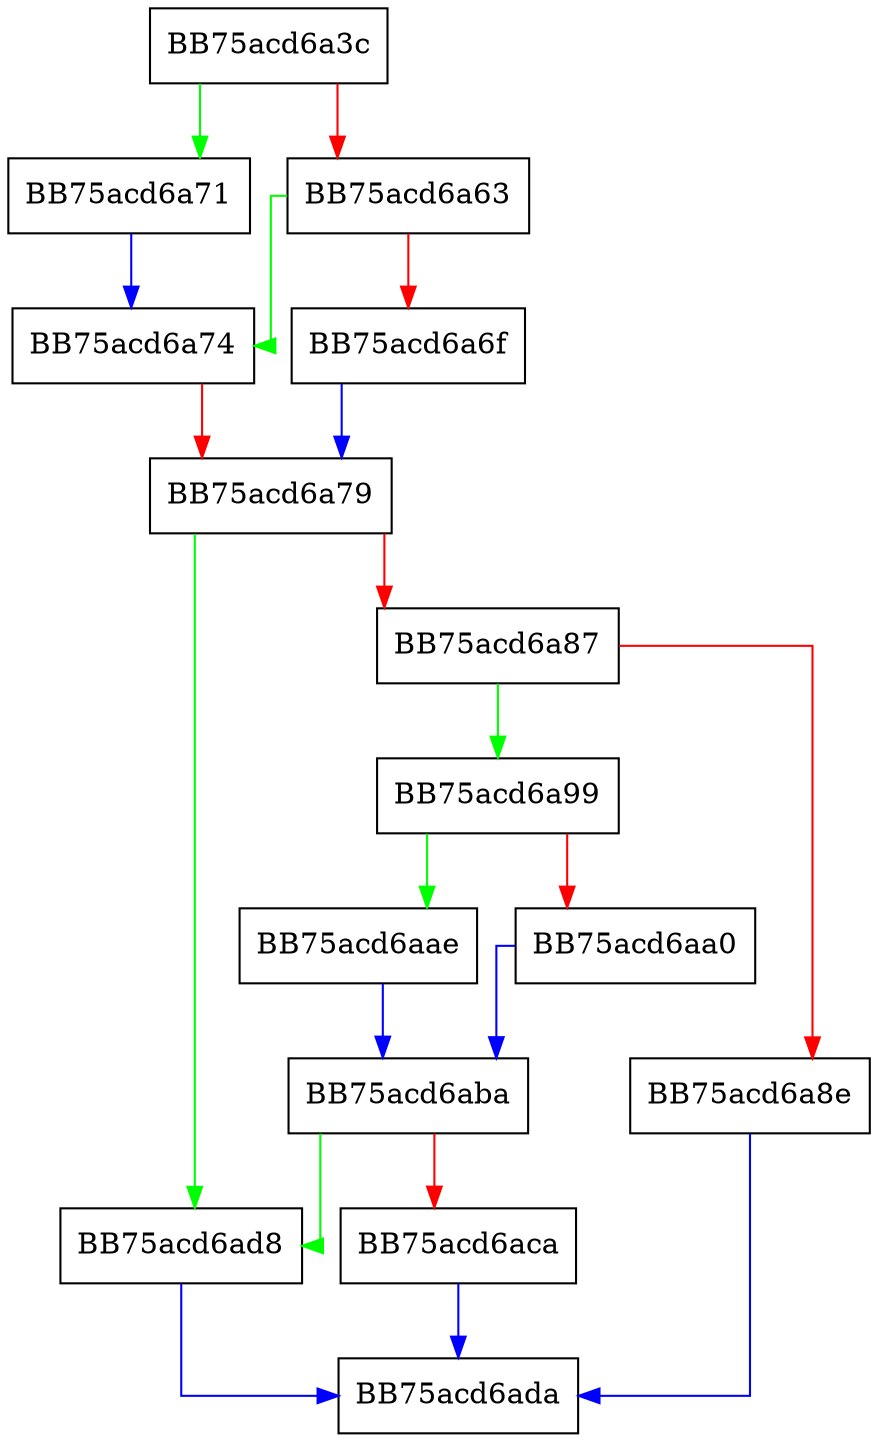 digraph ReserveTeleBlob {
  node [shape="box"];
  graph [splines=ortho];
  BB75acd6a3c -> BB75acd6a71 [color="green"];
  BB75acd6a3c -> BB75acd6a63 [color="red"];
  BB75acd6a63 -> BB75acd6a74 [color="green"];
  BB75acd6a63 -> BB75acd6a6f [color="red"];
  BB75acd6a6f -> BB75acd6a79 [color="blue"];
  BB75acd6a71 -> BB75acd6a74 [color="blue"];
  BB75acd6a74 -> BB75acd6a79 [color="red"];
  BB75acd6a79 -> BB75acd6ad8 [color="green"];
  BB75acd6a79 -> BB75acd6a87 [color="red"];
  BB75acd6a87 -> BB75acd6a99 [color="green"];
  BB75acd6a87 -> BB75acd6a8e [color="red"];
  BB75acd6a8e -> BB75acd6ada [color="blue"];
  BB75acd6a99 -> BB75acd6aae [color="green"];
  BB75acd6a99 -> BB75acd6aa0 [color="red"];
  BB75acd6aa0 -> BB75acd6aba [color="blue"];
  BB75acd6aae -> BB75acd6aba [color="blue"];
  BB75acd6aba -> BB75acd6ad8 [color="green"];
  BB75acd6aba -> BB75acd6aca [color="red"];
  BB75acd6aca -> BB75acd6ada [color="blue"];
  BB75acd6ad8 -> BB75acd6ada [color="blue"];
}